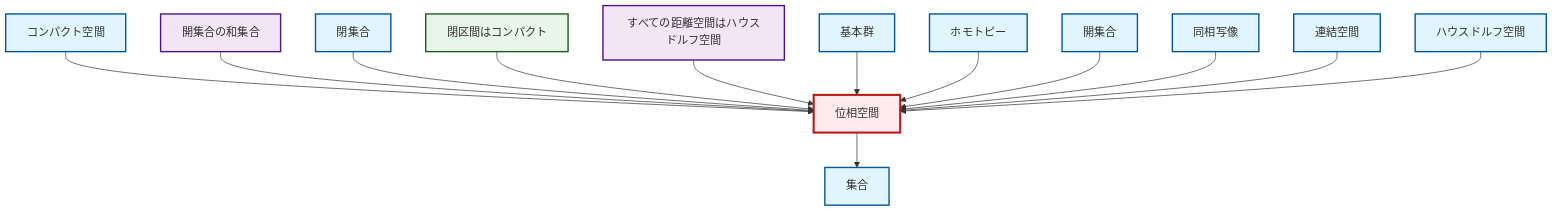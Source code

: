 graph TD
    classDef definition fill:#e1f5fe,stroke:#01579b,stroke-width:2px
    classDef theorem fill:#f3e5f5,stroke:#4a148c,stroke-width:2px
    classDef axiom fill:#fff3e0,stroke:#e65100,stroke-width:2px
    classDef example fill:#e8f5e9,stroke:#1b5e20,stroke-width:2px
    classDef current fill:#ffebee,stroke:#b71c1c,stroke-width:3px
    def-topological-space["位相空間"]:::definition
    def-open-set["開集合"]:::definition
    def-homotopy["ホモトピー"]:::definition
    def-compact["コンパクト空間"]:::definition
    def-homeomorphism["同相写像"]:::definition
    thm-metric-hausdorff["すべての距離空間はハウスドルフ空間"]:::theorem
    def-fundamental-group["基本群"]:::definition
    ex-closed-interval-compact["閉区間はコンパクト"]:::example
    def-set["集合"]:::definition
    thm-union-open-sets["開集合の和集合"]:::theorem
    def-closed-set["閉集合"]:::definition
    def-hausdorff["ハウスドルフ空間"]:::definition
    def-connected["連結空間"]:::definition
    def-compact --> def-topological-space
    thm-union-open-sets --> def-topological-space
    def-closed-set --> def-topological-space
    ex-closed-interval-compact --> def-topological-space
    thm-metric-hausdorff --> def-topological-space
    def-fundamental-group --> def-topological-space
    def-homotopy --> def-topological-space
    def-open-set --> def-topological-space
    def-topological-space --> def-set
    def-homeomorphism --> def-topological-space
    def-connected --> def-topological-space
    def-hausdorff --> def-topological-space
    class def-topological-space current